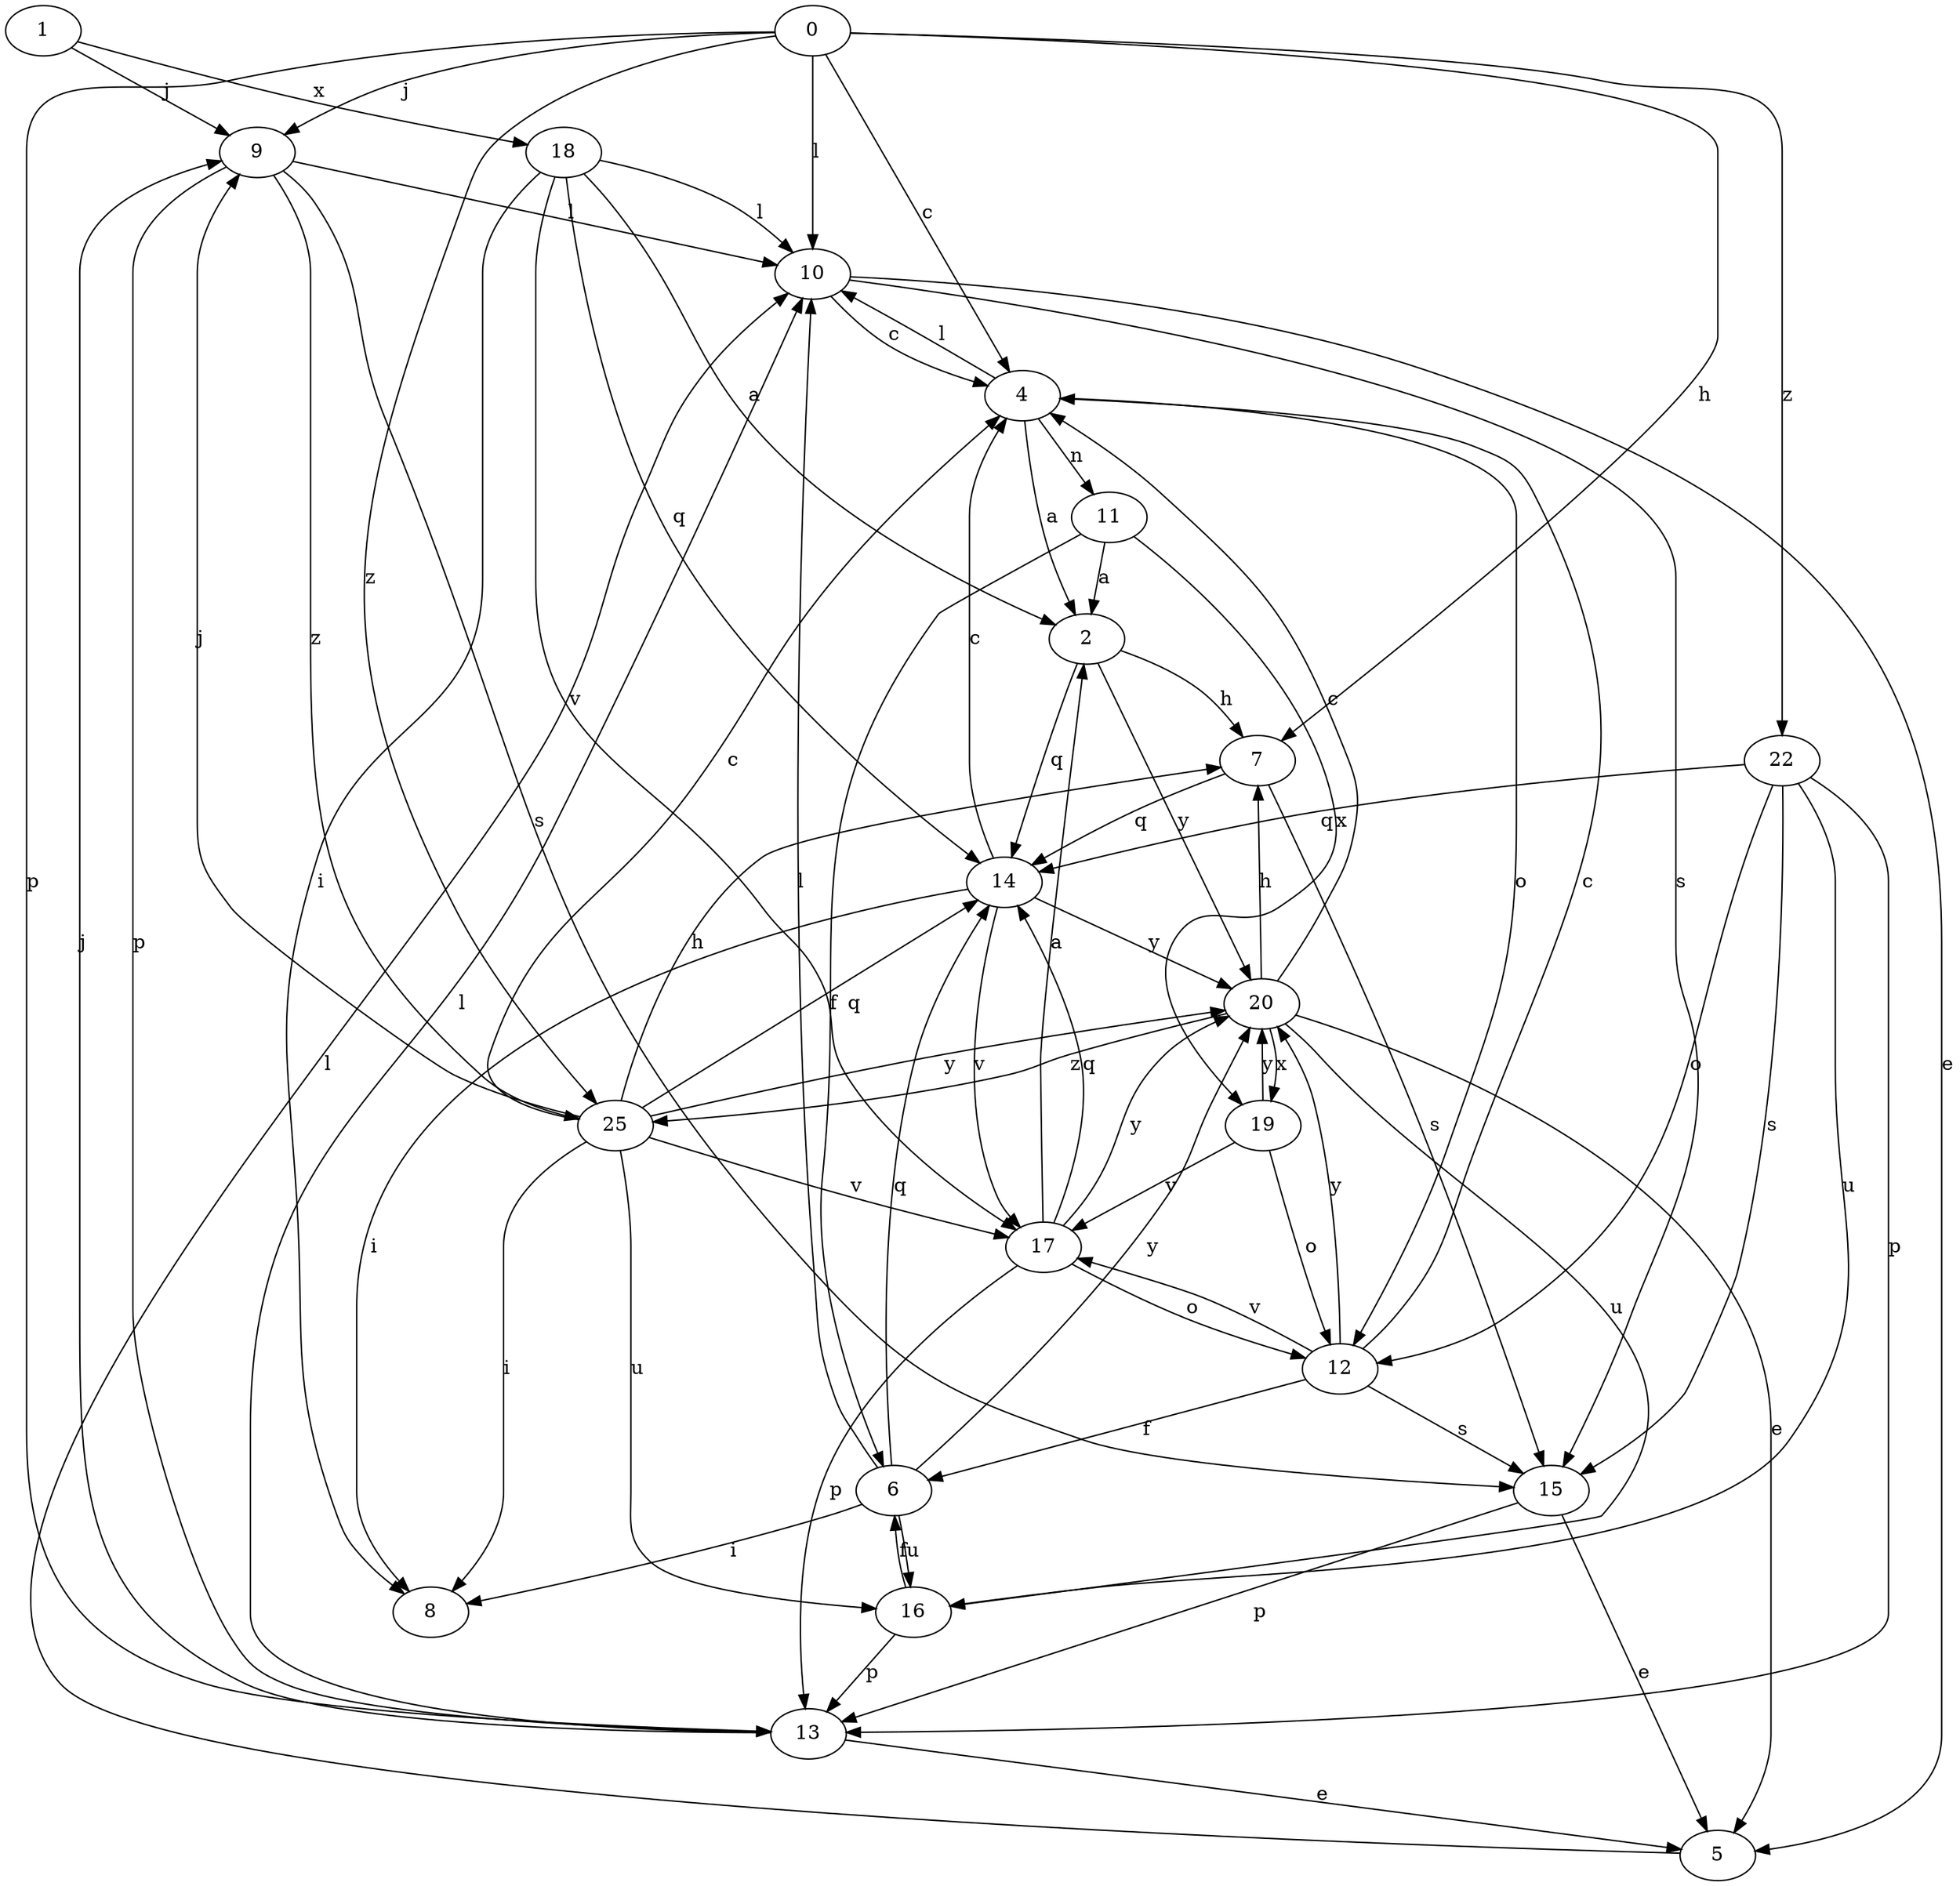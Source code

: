 strict digraph  {
1;
2;
4;
5;
6;
7;
8;
9;
10;
11;
12;
13;
14;
15;
16;
17;
18;
19;
20;
0;
22;
25;
1 -> 9  [label=j];
1 -> 18  [label=x];
2 -> 7  [label=h];
2 -> 14  [label=q];
2 -> 20  [label=y];
4 -> 2  [label=a];
4 -> 10  [label=l];
4 -> 11  [label=n];
4 -> 12  [label=o];
5 -> 10  [label=l];
6 -> 8  [label=i];
6 -> 10  [label=l];
6 -> 14  [label=q];
6 -> 16  [label=u];
6 -> 20  [label=y];
7 -> 14  [label=q];
7 -> 15  [label=s];
9 -> 10  [label=l];
9 -> 13  [label=p];
9 -> 15  [label=s];
9 -> 25  [label=z];
10 -> 4  [label=c];
10 -> 5  [label=e];
10 -> 15  [label=s];
11 -> 2  [label=a];
11 -> 6  [label=f];
11 -> 19  [label=x];
12 -> 4  [label=c];
12 -> 6  [label=f];
12 -> 15  [label=s];
12 -> 17  [label=v];
12 -> 20  [label=y];
13 -> 5  [label=e];
13 -> 9  [label=j];
13 -> 10  [label=l];
14 -> 4  [label=c];
14 -> 8  [label=i];
14 -> 17  [label=v];
14 -> 20  [label=y];
15 -> 5  [label=e];
15 -> 13  [label=p];
16 -> 6  [label=f];
16 -> 13  [label=p];
17 -> 2  [label=a];
17 -> 12  [label=o];
17 -> 13  [label=p];
17 -> 14  [label=q];
17 -> 20  [label=y];
18 -> 2  [label=a];
18 -> 8  [label=i];
18 -> 10  [label=l];
18 -> 14  [label=q];
18 -> 17  [label=v];
19 -> 12  [label=o];
19 -> 17  [label=v];
19 -> 20  [label=y];
20 -> 4  [label=c];
20 -> 5  [label=e];
20 -> 7  [label=h];
20 -> 16  [label=u];
20 -> 19  [label=x];
20 -> 25  [label=z];
0 -> 4  [label=c];
0 -> 7  [label=h];
0 -> 9  [label=j];
0 -> 10  [label=l];
0 -> 13  [label=p];
0 -> 22  [label=z];
0 -> 25  [label=z];
22 -> 12  [label=o];
22 -> 13  [label=p];
22 -> 14  [label=q];
22 -> 15  [label=s];
22 -> 16  [label=u];
25 -> 4  [label=c];
25 -> 7  [label=h];
25 -> 8  [label=i];
25 -> 9  [label=j];
25 -> 14  [label=q];
25 -> 16  [label=u];
25 -> 17  [label=v];
25 -> 20  [label=y];
}
